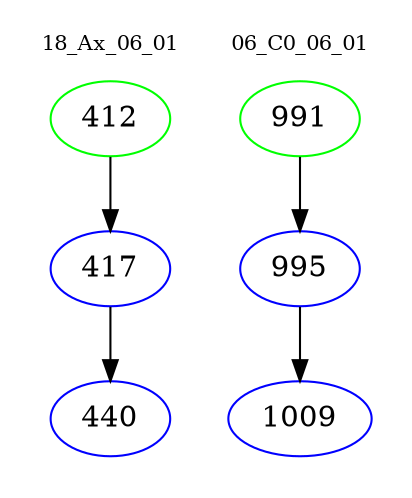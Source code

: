 digraph{
subgraph cluster_0 {
color = white
label = "18_Ax_06_01";
fontsize=10;
T0_412 [label="412", color="green"]
T0_412 -> T0_417 [color="black"]
T0_417 [label="417", color="blue"]
T0_417 -> T0_440 [color="black"]
T0_440 [label="440", color="blue"]
}
subgraph cluster_1 {
color = white
label = "06_C0_06_01";
fontsize=10;
T1_991 [label="991", color="green"]
T1_991 -> T1_995 [color="black"]
T1_995 [label="995", color="blue"]
T1_995 -> T1_1009 [color="black"]
T1_1009 [label="1009", color="blue"]
}
}
